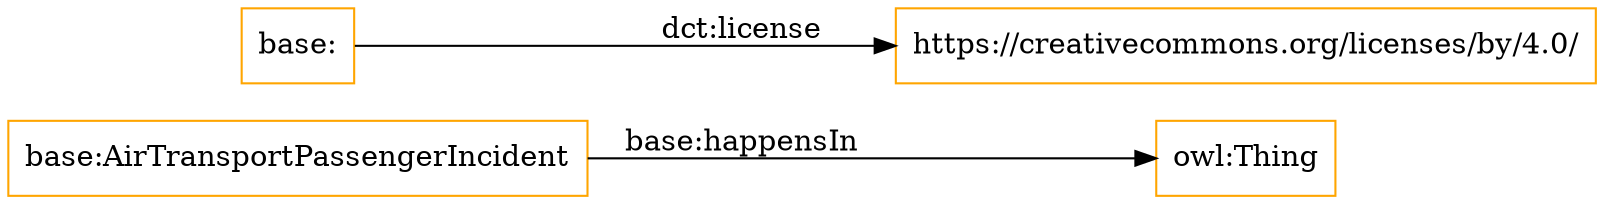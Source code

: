 digraph ar2dtool_diagram { 
rankdir=LR;
size="1501"
node [shape = rectangle, color="orange"]; "base:AirTransportPassengerIncident" ; /*classes style*/
	"base:" -> "https://creativecommons.org/licenses/by/4.0/" [ label = "dct:license" ];
	"base:AirTransportPassengerIncident" -> "owl:Thing" [ label = "base:happensIn" ];

}
